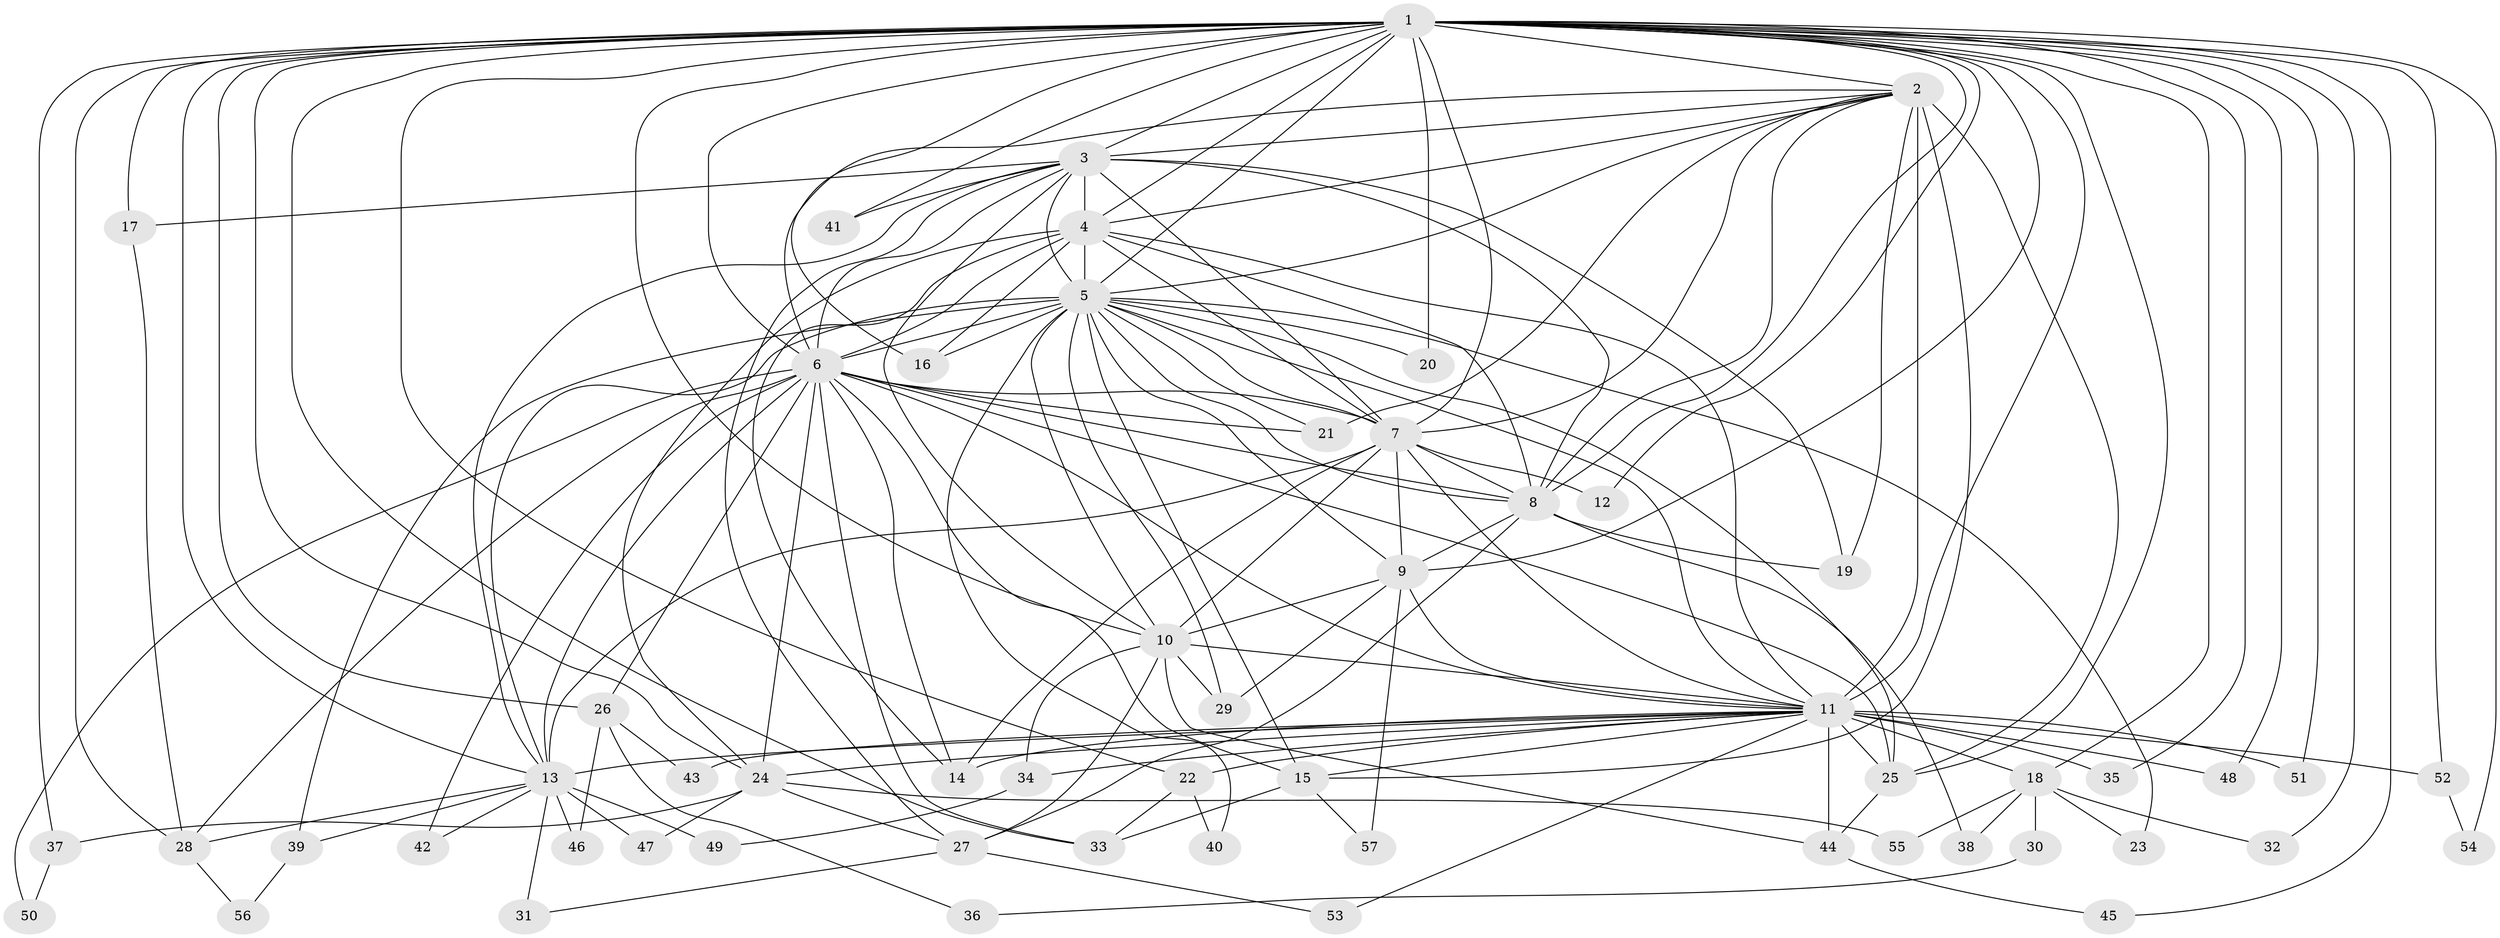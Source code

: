 // original degree distribution, {14: 0.014184397163120567, 44: 0.0070921985815602835, 22: 0.0070921985815602835, 19: 0.0070921985815602835, 23: 0.0070921985815602835, 26: 0.0070921985815602835, 32: 0.0070921985815602835, 33: 0.0070921985815602835, 24: 0.0070921985815602835, 3: 0.22695035460992907, 2: 0.5319148936170213, 5: 0.06382978723404255, 4: 0.07092198581560284, 8: 0.0070921985815602835, 6: 0.028368794326241134}
// Generated by graph-tools (version 1.1) at 2025/49/03/04/25 22:49:31]
// undirected, 57 vertices, 160 edges
graph export_dot {
  node [color=gray90,style=filled];
  1;
  2;
  3;
  4;
  5;
  6;
  7;
  8;
  9;
  10;
  11;
  12;
  13;
  14;
  15;
  16;
  17;
  18;
  19;
  20;
  21;
  22;
  23;
  24;
  25;
  26;
  27;
  28;
  29;
  30;
  31;
  32;
  33;
  34;
  35;
  36;
  37;
  38;
  39;
  40;
  41;
  42;
  43;
  44;
  45;
  46;
  47;
  48;
  49;
  50;
  51;
  52;
  53;
  54;
  55;
  56;
  57;
  1 -- 2 [weight=3.0];
  1 -- 3 [weight=2.0];
  1 -- 4 [weight=2.0];
  1 -- 5 [weight=4.0];
  1 -- 6 [weight=2.0];
  1 -- 7 [weight=2.0];
  1 -- 8 [weight=2.0];
  1 -- 9 [weight=1.0];
  1 -- 10 [weight=1.0];
  1 -- 11 [weight=2.0];
  1 -- 12 [weight=1.0];
  1 -- 13 [weight=2.0];
  1 -- 16 [weight=1.0];
  1 -- 17 [weight=1.0];
  1 -- 18 [weight=1.0];
  1 -- 20 [weight=2.0];
  1 -- 22 [weight=1.0];
  1 -- 24 [weight=1.0];
  1 -- 25 [weight=1.0];
  1 -- 26 [weight=1.0];
  1 -- 28 [weight=1.0];
  1 -- 32 [weight=1.0];
  1 -- 33 [weight=1.0];
  1 -- 35 [weight=1.0];
  1 -- 37 [weight=1.0];
  1 -- 41 [weight=1.0];
  1 -- 45 [weight=1.0];
  1 -- 48 [weight=1.0];
  1 -- 51 [weight=1.0];
  1 -- 52 [weight=1.0];
  1 -- 54 [weight=1.0];
  2 -- 3 [weight=2.0];
  2 -- 4 [weight=1.0];
  2 -- 5 [weight=3.0];
  2 -- 6 [weight=3.0];
  2 -- 7 [weight=1.0];
  2 -- 8 [weight=1.0];
  2 -- 11 [weight=26.0];
  2 -- 15 [weight=1.0];
  2 -- 19 [weight=1.0];
  2 -- 21 [weight=1.0];
  2 -- 25 [weight=1.0];
  3 -- 4 [weight=2.0];
  3 -- 5 [weight=2.0];
  3 -- 6 [weight=3.0];
  3 -- 7 [weight=3.0];
  3 -- 8 [weight=2.0];
  3 -- 10 [weight=1.0];
  3 -- 13 [weight=1.0];
  3 -- 17 [weight=1.0];
  3 -- 19 [weight=1.0];
  3 -- 27 [weight=1.0];
  3 -- 41 [weight=1.0];
  4 -- 5 [weight=2.0];
  4 -- 6 [weight=1.0];
  4 -- 7 [weight=1.0];
  4 -- 8 [weight=1.0];
  4 -- 11 [weight=1.0];
  4 -- 14 [weight=1.0];
  4 -- 16 [weight=1.0];
  4 -- 24 [weight=6.0];
  5 -- 6 [weight=2.0];
  5 -- 7 [weight=2.0];
  5 -- 8 [weight=3.0];
  5 -- 9 [weight=1.0];
  5 -- 10 [weight=10.0];
  5 -- 11 [weight=2.0];
  5 -- 13 [weight=2.0];
  5 -- 15 [weight=2.0];
  5 -- 16 [weight=1.0];
  5 -- 20 [weight=1.0];
  5 -- 21 [weight=1.0];
  5 -- 23 [weight=1.0];
  5 -- 25 [weight=1.0];
  5 -- 29 [weight=1.0];
  5 -- 39 [weight=1.0];
  5 -- 40 [weight=1.0];
  6 -- 7 [weight=1.0];
  6 -- 8 [weight=1.0];
  6 -- 11 [weight=3.0];
  6 -- 13 [weight=1.0];
  6 -- 14 [weight=1.0];
  6 -- 15 [weight=1.0];
  6 -- 21 [weight=1.0];
  6 -- 24 [weight=1.0];
  6 -- 25 [weight=1.0];
  6 -- 26 [weight=1.0];
  6 -- 28 [weight=1.0];
  6 -- 33 [weight=1.0];
  6 -- 42 [weight=1.0];
  6 -- 50 [weight=1.0];
  7 -- 8 [weight=1.0];
  7 -- 9 [weight=1.0];
  7 -- 10 [weight=4.0];
  7 -- 11 [weight=3.0];
  7 -- 12 [weight=2.0];
  7 -- 13 [weight=10.0];
  7 -- 14 [weight=1.0];
  8 -- 9 [weight=1.0];
  8 -- 19 [weight=1.0];
  8 -- 27 [weight=1.0];
  8 -- 38 [weight=1.0];
  9 -- 10 [weight=1.0];
  9 -- 11 [weight=1.0];
  9 -- 29 [weight=1.0];
  9 -- 57 [weight=1.0];
  10 -- 11 [weight=2.0];
  10 -- 27 [weight=1.0];
  10 -- 29 [weight=1.0];
  10 -- 34 [weight=1.0];
  10 -- 44 [weight=1.0];
  11 -- 13 [weight=5.0];
  11 -- 14 [weight=1.0];
  11 -- 15 [weight=1.0];
  11 -- 18 [weight=1.0];
  11 -- 22 [weight=3.0];
  11 -- 24 [weight=3.0];
  11 -- 25 [weight=1.0];
  11 -- 34 [weight=1.0];
  11 -- 35 [weight=1.0];
  11 -- 43 [weight=1.0];
  11 -- 44 [weight=1.0];
  11 -- 48 [weight=1.0];
  11 -- 51 [weight=1.0];
  11 -- 52 [weight=1.0];
  11 -- 53 [weight=1.0];
  13 -- 28 [weight=1.0];
  13 -- 31 [weight=2.0];
  13 -- 39 [weight=1.0];
  13 -- 42 [weight=1.0];
  13 -- 46 [weight=1.0];
  13 -- 47 [weight=1.0];
  13 -- 49 [weight=1.0];
  15 -- 33 [weight=1.0];
  15 -- 57 [weight=1.0];
  17 -- 28 [weight=1.0];
  18 -- 23 [weight=1.0];
  18 -- 30 [weight=1.0];
  18 -- 32 [weight=1.0];
  18 -- 38 [weight=1.0];
  18 -- 55 [weight=1.0];
  22 -- 33 [weight=1.0];
  22 -- 40 [weight=1.0];
  24 -- 27 [weight=1.0];
  24 -- 37 [weight=1.0];
  24 -- 47 [weight=1.0];
  24 -- 55 [weight=1.0];
  25 -- 44 [weight=1.0];
  26 -- 36 [weight=1.0];
  26 -- 43 [weight=1.0];
  26 -- 46 [weight=1.0];
  27 -- 31 [weight=1.0];
  27 -- 53 [weight=1.0];
  28 -- 56 [weight=1.0];
  30 -- 36 [weight=1.0];
  34 -- 49 [weight=1.0];
  37 -- 50 [weight=1.0];
  39 -- 56 [weight=1.0];
  44 -- 45 [weight=1.0];
  52 -- 54 [weight=1.0];
}
